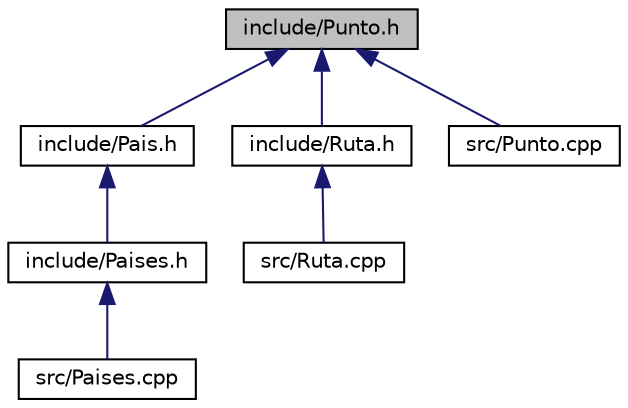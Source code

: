 digraph "include/Punto.h"
{
 // LATEX_PDF_SIZE
  edge [fontname="Helvetica",fontsize="10",labelfontname="Helvetica",labelfontsize="10"];
  node [fontname="Helvetica",fontsize="10",shape=record];
  Node1 [label="include/Punto.h",height=0.2,width=0.4,color="black", fillcolor="grey75", style="filled", fontcolor="black",tooltip="Fichero cabecera clase Punto."];
  Node1 -> Node2 [dir="back",color="midnightblue",fontsize="10",style="solid",fontname="Helvetica"];
  Node2 [label="include/Pais.h",height=0.2,width=0.4,color="black", fillcolor="white", style="filled",URL="$Pais_8h_source.html",tooltip=" "];
  Node2 -> Node3 [dir="back",color="midnightblue",fontsize="10",style="solid",fontname="Helvetica"];
  Node3 [label="include/Paises.h",height=0.2,width=0.4,color="black", fillcolor="white", style="filled",URL="$Paises_8h.html",tooltip="Fichero cabecera Paises."];
  Node3 -> Node4 [dir="back",color="midnightblue",fontsize="10",style="solid",fontname="Helvetica"];
  Node4 [label="src/Paises.cpp",height=0.2,width=0.4,color="black", fillcolor="white", style="filled",URL="$Paises_8cpp.html",tooltip="Fichero con definiciones para la la clase Paises."];
  Node1 -> Node5 [dir="back",color="midnightblue",fontsize="10",style="solid",fontname="Helvetica"];
  Node5 [label="include/Ruta.h",height=0.2,width=0.4,color="black", fillcolor="white", style="filled",URL="$Ruta_8h.html",tooltip="Fichero cabecera clase Ruta."];
  Node5 -> Node6 [dir="back",color="midnightblue",fontsize="10",style="solid",fontname="Helvetica"];
  Node6 [label="src/Ruta.cpp",height=0.2,width=0.4,color="black", fillcolor="white", style="filled",URL="$Ruta_8cpp.html",tooltip="Fichero con definiciones para la la clase Ruta."];
  Node1 -> Node7 [dir="back",color="midnightblue",fontsize="10",style="solid",fontname="Helvetica"];
  Node7 [label="src/Punto.cpp",height=0.2,width=0.4,color="black", fillcolor="white", style="filled",URL="$Punto_8cpp.html",tooltip="Fichero con definiciones para la la clase Punto."];
}
